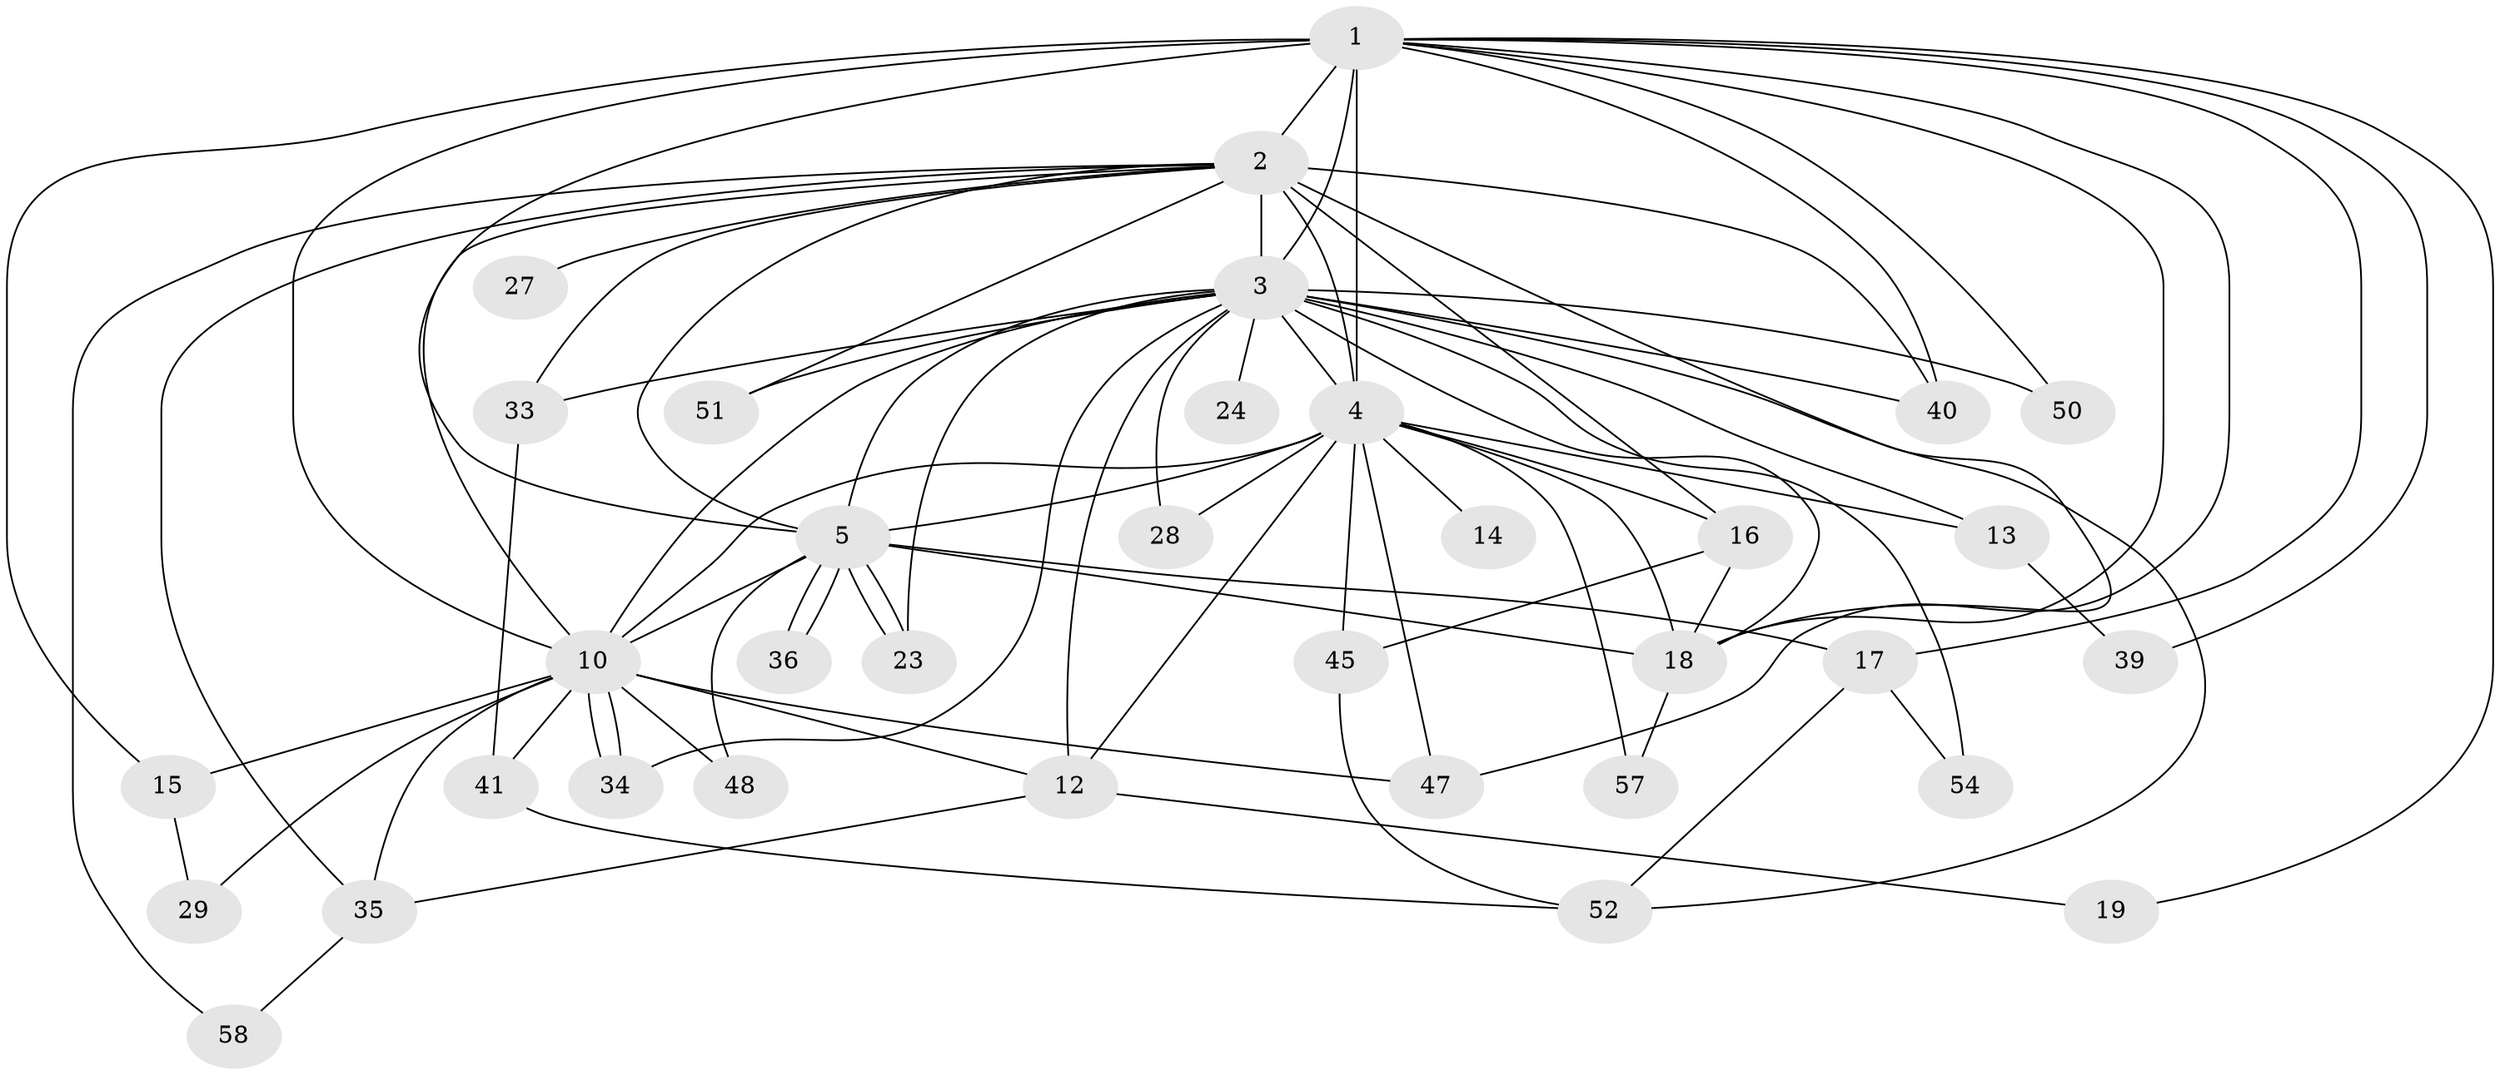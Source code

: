 // original degree distribution, {19: 0.028169014084507043, 17: 0.028169014084507043, 14: 0.04225352112676056, 13: 0.014084507042253521, 22: 0.028169014084507043, 3: 0.22535211267605634, 5: 0.014084507042253521, 2: 0.49295774647887325, 4: 0.11267605633802817, 8: 0.014084507042253521}
// Generated by graph-tools (version 1.1) at 2025/14/03/09/25 04:14:14]
// undirected, 35 vertices, 82 edges
graph export_dot {
graph [start="1"]
  node [color=gray90,style=filled];
  1 [super="+46"];
  2 [super="+7"];
  3 [super="+26+6+53+9"];
  4 [super="+8"];
  5;
  10;
  12 [super="+21"];
  13;
  14;
  15;
  16;
  17;
  18 [super="+44+59+32+38"];
  19;
  23 [super="+49"];
  24;
  27;
  28;
  29;
  33;
  34 [super="+42"];
  35 [super="+62"];
  36;
  39;
  40 [super="+71"];
  41;
  45;
  47 [super="+61"];
  48;
  50;
  51;
  52 [super="+68+56"];
  54;
  57;
  58;
  1 -- 2 [weight=2];
  1 -- 3 [weight=4];
  1 -- 4 [weight=2];
  1 -- 5;
  1 -- 10 [weight=2];
  1 -- 15;
  1 -- 17;
  1 -- 19;
  1 -- 39;
  1 -- 40;
  1 -- 50;
  1 -- 47;
  1 -- 18;
  2 -- 3 [weight=8];
  2 -- 4 [weight=4];
  2 -- 5 [weight=3];
  2 -- 10 [weight=2];
  2 -- 16;
  2 -- 35;
  2 -- 40;
  2 -- 51;
  2 -- 58;
  2 -- 18 [weight=2];
  2 -- 33;
  2 -- 27;
  3 -- 4 [weight=11];
  3 -- 5 [weight=4];
  3 -- 10 [weight=4];
  3 -- 12;
  3 -- 24 [weight=2];
  3 -- 54;
  3 -- 34 [weight=2];
  3 -- 33;
  3 -- 13;
  3 -- 28;
  3 -- 52;
  3 -- 40;
  3 -- 18;
  3 -- 50;
  3 -- 51;
  3 -- 23;
  4 -- 5 [weight=2];
  4 -- 10 [weight=3];
  4 -- 13;
  4 -- 14 [weight=2];
  4 -- 16;
  4 -- 18 [weight=2];
  4 -- 12;
  4 -- 45;
  4 -- 47;
  4 -- 57;
  4 -- 28;
  5 -- 10;
  5 -- 17;
  5 -- 18 [weight=2];
  5 -- 23;
  5 -- 23;
  5 -- 36;
  5 -- 36;
  5 -- 48;
  10 -- 15;
  10 -- 29;
  10 -- 34 [weight=2];
  10 -- 34;
  10 -- 35;
  10 -- 41;
  10 -- 47;
  10 -- 48;
  10 -- 12;
  12 -- 19;
  12 -- 35;
  13 -- 39;
  15 -- 29;
  16 -- 18;
  16 -- 45;
  17 -- 52;
  17 -- 54;
  18 -- 57;
  33 -- 41;
  35 -- 58;
  41 -- 52;
  45 -- 52;
}
